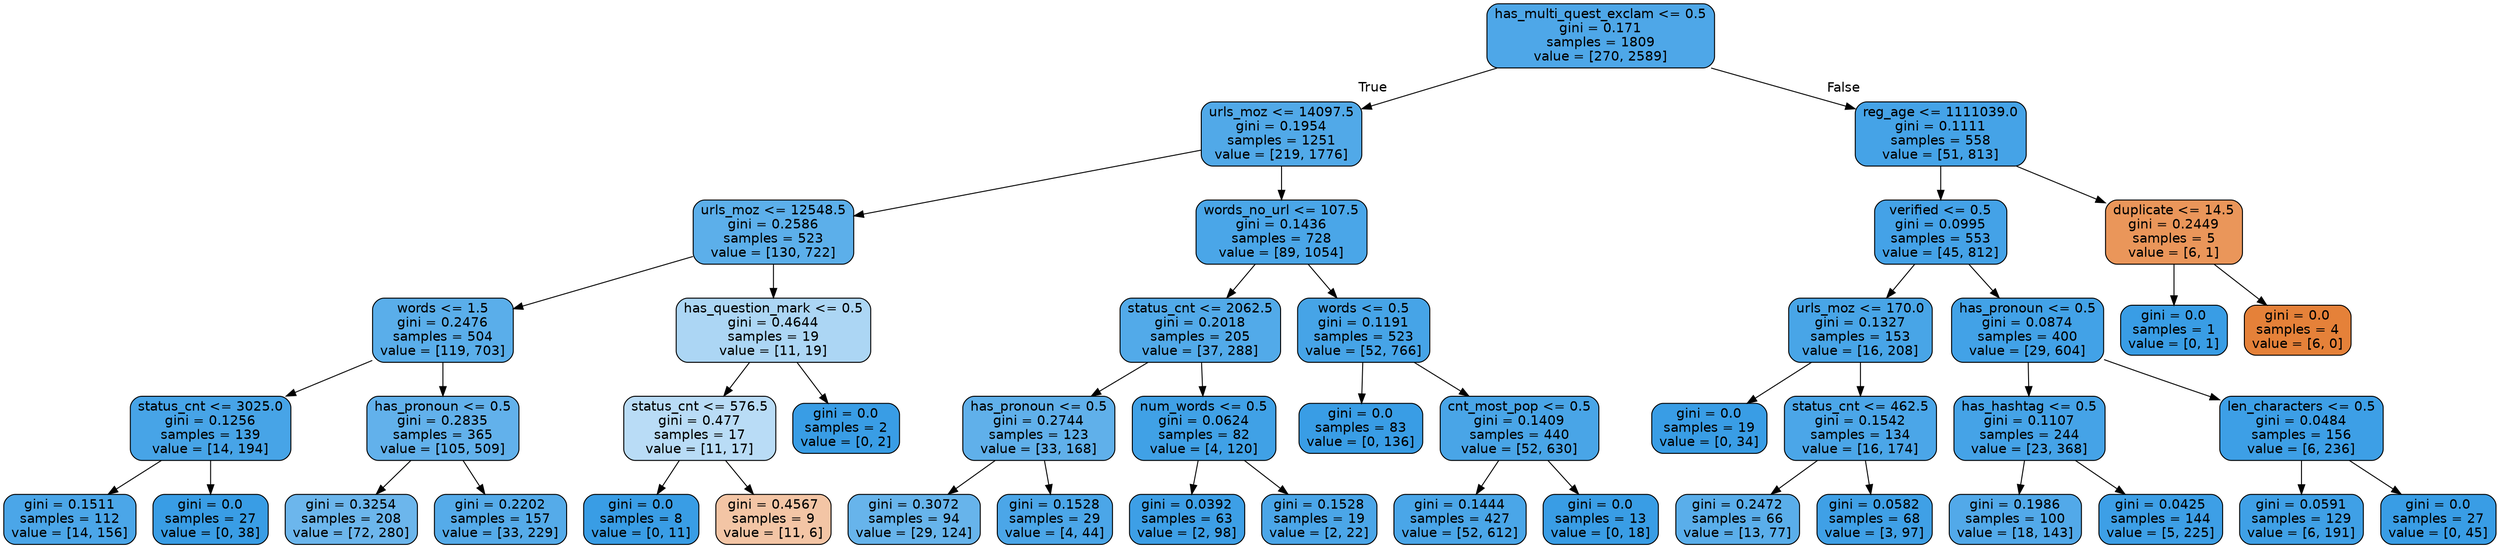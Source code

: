digraph Tree {
node [shape=box, style="filled, rounded", color="black", fontname=helvetica] ;
edge [fontname=helvetica] ;
0 [label="has_multi_quest_exclam <= 0.5\ngini = 0.171\nsamples = 1809\nvalue = [270, 2589]", fillcolor="#399de5e4"] ;
1 [label="urls_moz <= 14097.5\ngini = 0.1954\nsamples = 1251\nvalue = [219, 1776]", fillcolor="#399de5e0"] ;
0 -> 1 [labeldistance=2.5, labelangle=45, headlabel="True"] ;
2 [label="urls_moz <= 12548.5\ngini = 0.2586\nsamples = 523\nvalue = [130, 722]", fillcolor="#399de5d1"] ;
1 -> 2 ;
3 [label="words <= 1.5\ngini = 0.2476\nsamples = 504\nvalue = [119, 703]", fillcolor="#399de5d4"] ;
2 -> 3 ;
4 [label="status_cnt <= 3025.0\ngini = 0.1256\nsamples = 139\nvalue = [14, 194]", fillcolor="#399de5ed"] ;
3 -> 4 ;
5 [label="gini = 0.1511\nsamples = 112\nvalue = [14, 156]", fillcolor="#399de5e8"] ;
4 -> 5 ;
6 [label="gini = 0.0\nsamples = 27\nvalue = [0, 38]", fillcolor="#399de5ff"] ;
4 -> 6 ;
7 [label="has_pronoun <= 0.5\ngini = 0.2835\nsamples = 365\nvalue = [105, 509]", fillcolor="#399de5ca"] ;
3 -> 7 ;
8 [label="gini = 0.3254\nsamples = 208\nvalue = [72, 280]", fillcolor="#399de5bd"] ;
7 -> 8 ;
9 [label="gini = 0.2202\nsamples = 157\nvalue = [33, 229]", fillcolor="#399de5da"] ;
7 -> 9 ;
10 [label="has_question_mark <= 0.5\ngini = 0.4644\nsamples = 19\nvalue = [11, 19]", fillcolor="#399de56b"] ;
2 -> 10 ;
11 [label="status_cnt <= 576.5\ngini = 0.477\nsamples = 17\nvalue = [11, 17]", fillcolor="#399de55a"] ;
10 -> 11 ;
12 [label="gini = 0.0\nsamples = 8\nvalue = [0, 11]", fillcolor="#399de5ff"] ;
11 -> 12 ;
13 [label="gini = 0.4567\nsamples = 9\nvalue = [11, 6]", fillcolor="#e5813974"] ;
11 -> 13 ;
14 [label="gini = 0.0\nsamples = 2\nvalue = [0, 2]", fillcolor="#399de5ff"] ;
10 -> 14 ;
15 [label="words_no_url <= 107.5\ngini = 0.1436\nsamples = 728\nvalue = [89, 1054]", fillcolor="#399de5e9"] ;
1 -> 15 ;
16 [label="status_cnt <= 2062.5\ngini = 0.2018\nsamples = 205\nvalue = [37, 288]", fillcolor="#399de5de"] ;
15 -> 16 ;
17 [label="has_pronoun <= 0.5\ngini = 0.2744\nsamples = 123\nvalue = [33, 168]", fillcolor="#399de5cd"] ;
16 -> 17 ;
18 [label="gini = 0.3072\nsamples = 94\nvalue = [29, 124]", fillcolor="#399de5c3"] ;
17 -> 18 ;
19 [label="gini = 0.1528\nsamples = 29\nvalue = [4, 44]", fillcolor="#399de5e8"] ;
17 -> 19 ;
20 [label="num_words <= 0.5\ngini = 0.0624\nsamples = 82\nvalue = [4, 120]", fillcolor="#399de5f6"] ;
16 -> 20 ;
21 [label="gini = 0.0392\nsamples = 63\nvalue = [2, 98]", fillcolor="#399de5fa"] ;
20 -> 21 ;
22 [label="gini = 0.1528\nsamples = 19\nvalue = [2, 22]", fillcolor="#399de5e8"] ;
20 -> 22 ;
23 [label="words <= 0.5\ngini = 0.1191\nsamples = 523\nvalue = [52, 766]", fillcolor="#399de5ee"] ;
15 -> 23 ;
24 [label="gini = 0.0\nsamples = 83\nvalue = [0, 136]", fillcolor="#399de5ff"] ;
23 -> 24 ;
25 [label="cnt_most_pop <= 0.5\ngini = 0.1409\nsamples = 440\nvalue = [52, 630]", fillcolor="#399de5ea"] ;
23 -> 25 ;
26 [label="gini = 0.1444\nsamples = 427\nvalue = [52, 612]", fillcolor="#399de5e9"] ;
25 -> 26 ;
27 [label="gini = 0.0\nsamples = 13\nvalue = [0, 18]", fillcolor="#399de5ff"] ;
25 -> 27 ;
28 [label="reg_age <= 1111039.0\ngini = 0.1111\nsamples = 558\nvalue = [51, 813]", fillcolor="#399de5ef"] ;
0 -> 28 [labeldistance=2.5, labelangle=-45, headlabel="False"] ;
29 [label="verified <= 0.5\ngini = 0.0995\nsamples = 553\nvalue = [45, 812]", fillcolor="#399de5f1"] ;
28 -> 29 ;
30 [label="urls_moz <= 170.0\ngini = 0.1327\nsamples = 153\nvalue = [16, 208]", fillcolor="#399de5eb"] ;
29 -> 30 ;
31 [label="gini = 0.0\nsamples = 19\nvalue = [0, 34]", fillcolor="#399de5ff"] ;
30 -> 31 ;
32 [label="status_cnt <= 462.5\ngini = 0.1542\nsamples = 134\nvalue = [16, 174]", fillcolor="#399de5e8"] ;
30 -> 32 ;
33 [label="gini = 0.2472\nsamples = 66\nvalue = [13, 77]", fillcolor="#399de5d4"] ;
32 -> 33 ;
34 [label="gini = 0.0582\nsamples = 68\nvalue = [3, 97]", fillcolor="#399de5f7"] ;
32 -> 34 ;
35 [label="has_pronoun <= 0.5\ngini = 0.0874\nsamples = 400\nvalue = [29, 604]", fillcolor="#399de5f3"] ;
29 -> 35 ;
36 [label="has_hashtag <= 0.5\ngini = 0.1107\nsamples = 244\nvalue = [23, 368]", fillcolor="#399de5ef"] ;
35 -> 36 ;
37 [label="gini = 0.1986\nsamples = 100\nvalue = [18, 143]", fillcolor="#399de5df"] ;
36 -> 37 ;
38 [label="gini = 0.0425\nsamples = 144\nvalue = [5, 225]", fillcolor="#399de5f9"] ;
36 -> 38 ;
39 [label="len_characters <= 0.5\ngini = 0.0484\nsamples = 156\nvalue = [6, 236]", fillcolor="#399de5f9"] ;
35 -> 39 ;
40 [label="gini = 0.0591\nsamples = 129\nvalue = [6, 191]", fillcolor="#399de5f7"] ;
39 -> 40 ;
41 [label="gini = 0.0\nsamples = 27\nvalue = [0, 45]", fillcolor="#399de5ff"] ;
39 -> 41 ;
42 [label="duplicate <= 14.5\ngini = 0.2449\nsamples = 5\nvalue = [6, 1]", fillcolor="#e58139d4"] ;
28 -> 42 ;
43 [label="gini = 0.0\nsamples = 1\nvalue = [0, 1]", fillcolor="#399de5ff"] ;
42 -> 43 ;
44 [label="gini = 0.0\nsamples = 4\nvalue = [6, 0]", fillcolor="#e58139ff"] ;
42 -> 44 ;
}